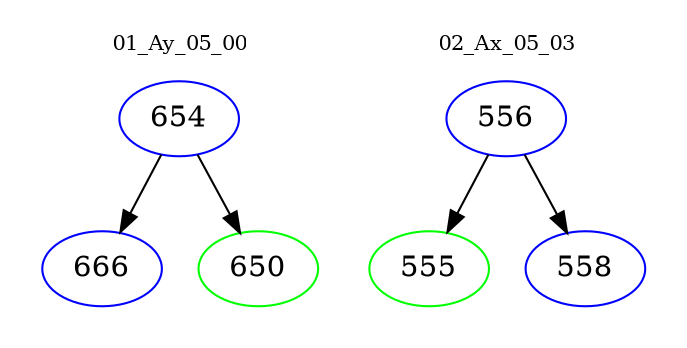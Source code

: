 digraph{
subgraph cluster_0 {
color = white
label = "01_Ay_05_00";
fontsize=10;
T0_654 [label="654", color="blue"]
T0_654 -> T0_666 [color="black"]
T0_666 [label="666", color="blue"]
T0_654 -> T0_650 [color="black"]
T0_650 [label="650", color="green"]
}
subgraph cluster_1 {
color = white
label = "02_Ax_05_03";
fontsize=10;
T1_556 [label="556", color="blue"]
T1_556 -> T1_555 [color="black"]
T1_555 [label="555", color="green"]
T1_556 -> T1_558 [color="black"]
T1_558 [label="558", color="blue"]
}
}
